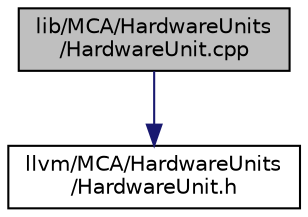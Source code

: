 digraph "lib/MCA/HardwareUnits/HardwareUnit.cpp"
{
 // LATEX_PDF_SIZE
  bgcolor="transparent";
  edge [fontname="Helvetica",fontsize="10",labelfontname="Helvetica",labelfontsize="10"];
  node [fontname="Helvetica",fontsize="10",shape="box"];
  Node1 [label="lib/MCA/HardwareUnits\l/HardwareUnit.cpp",height=0.2,width=0.4,color="black", fillcolor="grey75", style="filled", fontcolor="black",tooltip="This file defines the anchor for the base class that describes simulated hardware units."];
  Node1 -> Node2 [color="midnightblue",fontsize="10",style="solid",fontname="Helvetica"];
  Node2 [label="llvm/MCA/HardwareUnits\l/HardwareUnit.h",height=0.2,width=0.4,color="black",URL="$HardwareUnit_8h.html",tooltip="This file defines a base class for describing a simulated hardware unit."];
}
